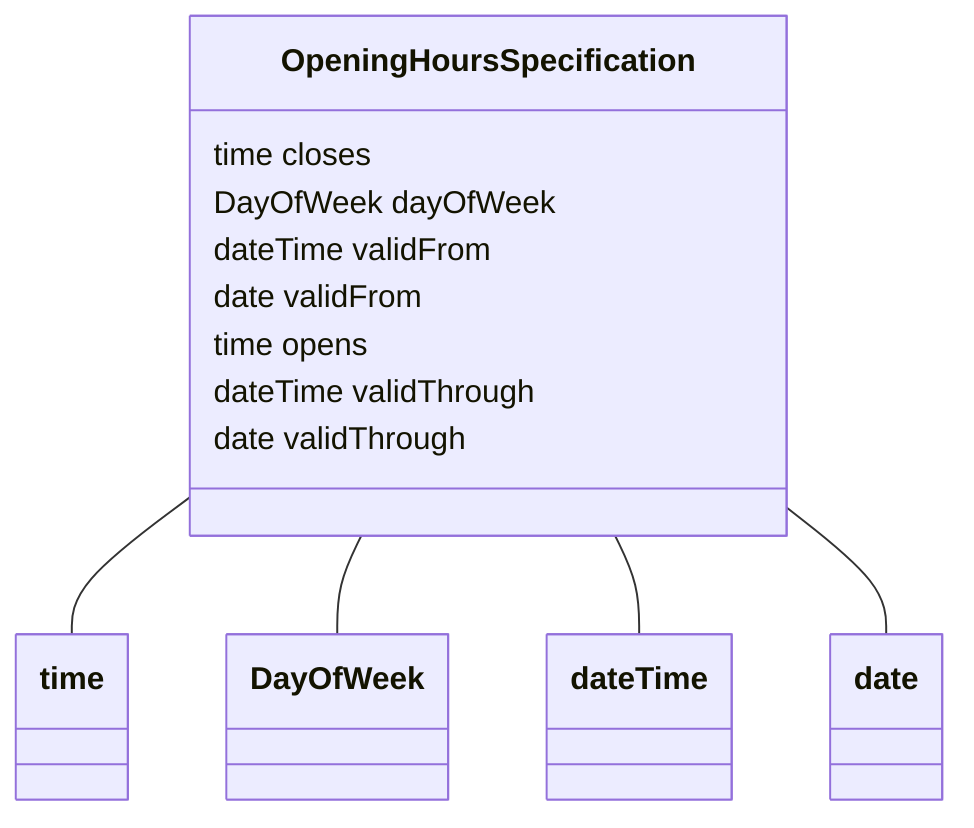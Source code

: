 classDiagram
  OpeningHoursSpecification -- time
  OpeningHoursSpecification -- DayOfWeek
  OpeningHoursSpecification -- dateTime
  OpeningHoursSpecification -- date


class OpeningHoursSpecification {

  time closes
  DayOfWeek dayOfWeek
  dateTime validFrom
  date validFrom
  time opens
  dateTime validThrough
  date validThrough

 }